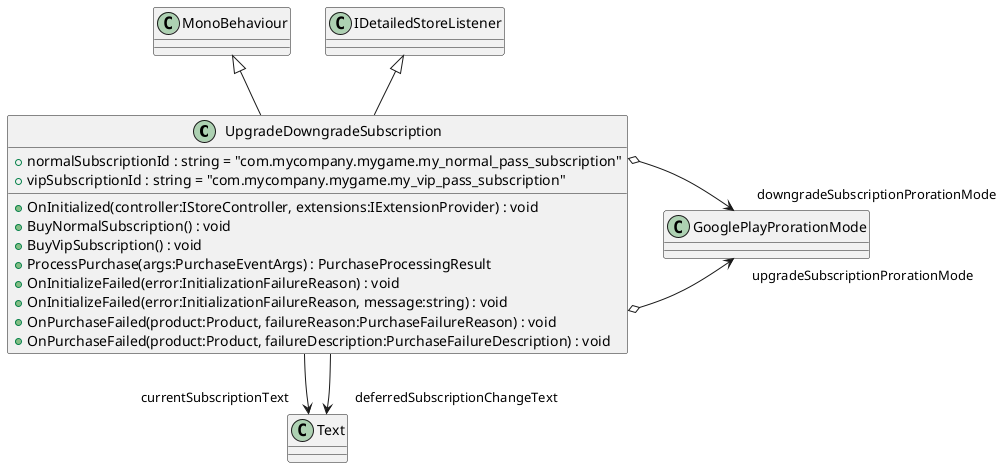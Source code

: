 @startuml
class UpgradeDowngradeSubscription {
    + normalSubscriptionId : string = "com.mycompany.mygame.my_normal_pass_subscription"
    + vipSubscriptionId : string = "com.mycompany.mygame.my_vip_pass_subscription"
    + OnInitialized(controller:IStoreController, extensions:IExtensionProvider) : void
    + BuyNormalSubscription() : void
    + BuyVipSubscription() : void
    + ProcessPurchase(args:PurchaseEventArgs) : PurchaseProcessingResult
    + OnInitializeFailed(error:InitializationFailureReason) : void
    + OnInitializeFailed(error:InitializationFailureReason, message:string) : void
    + OnPurchaseFailed(product:Product, failureReason:PurchaseFailureReason) : void
    + OnPurchaseFailed(product:Product, failureDescription:PurchaseFailureDescription) : void
}
MonoBehaviour <|-- UpgradeDowngradeSubscription
IDetailedStoreListener <|-- UpgradeDowngradeSubscription
UpgradeDowngradeSubscription o-> "upgradeSubscriptionProrationMode" GooglePlayProrationMode
UpgradeDowngradeSubscription o-> "downgradeSubscriptionProrationMode" GooglePlayProrationMode
UpgradeDowngradeSubscription --> "currentSubscriptionText" Text
UpgradeDowngradeSubscription --> "deferredSubscriptionChangeText" Text
@enduml
